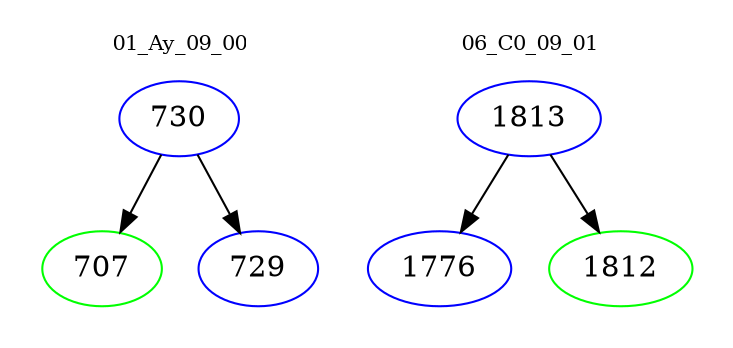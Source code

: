 digraph{
subgraph cluster_0 {
color = white
label = "01_Ay_09_00";
fontsize=10;
T0_730 [label="730", color="blue"]
T0_730 -> T0_707 [color="black"]
T0_707 [label="707", color="green"]
T0_730 -> T0_729 [color="black"]
T0_729 [label="729", color="blue"]
}
subgraph cluster_1 {
color = white
label = "06_C0_09_01";
fontsize=10;
T1_1813 [label="1813", color="blue"]
T1_1813 -> T1_1776 [color="black"]
T1_1776 [label="1776", color="blue"]
T1_1813 -> T1_1812 [color="black"]
T1_1812 [label="1812", color="green"]
}
}
